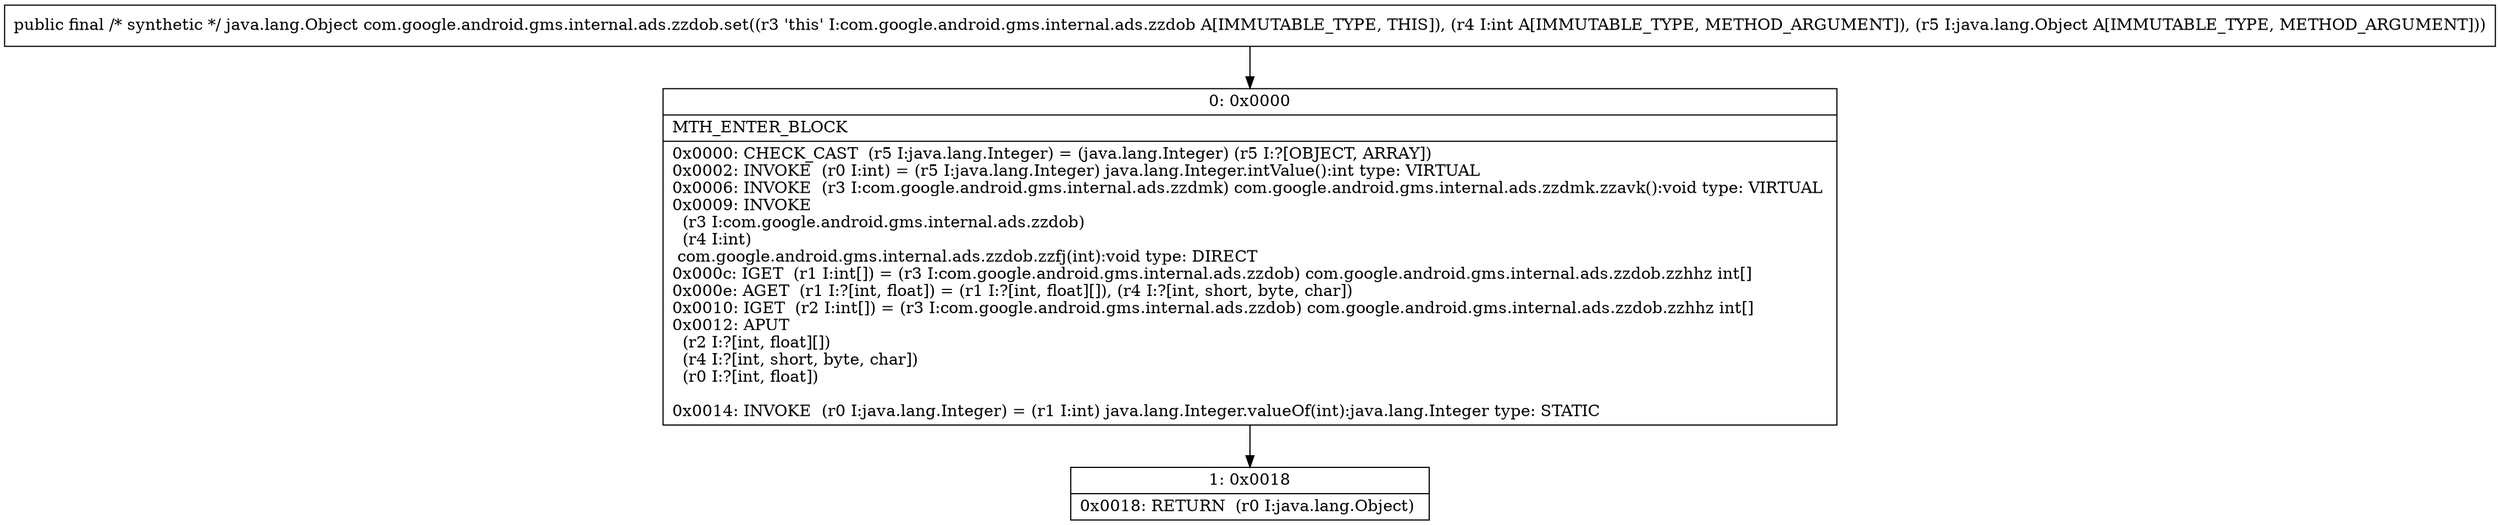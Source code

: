 digraph "CFG forcom.google.android.gms.internal.ads.zzdob.set(ILjava\/lang\/Object;)Ljava\/lang\/Object;" {
Node_0 [shape=record,label="{0\:\ 0x0000|MTH_ENTER_BLOCK\l|0x0000: CHECK_CAST  (r5 I:java.lang.Integer) = (java.lang.Integer) (r5 I:?[OBJECT, ARRAY]) \l0x0002: INVOKE  (r0 I:int) = (r5 I:java.lang.Integer) java.lang.Integer.intValue():int type: VIRTUAL \l0x0006: INVOKE  (r3 I:com.google.android.gms.internal.ads.zzdmk) com.google.android.gms.internal.ads.zzdmk.zzavk():void type: VIRTUAL \l0x0009: INVOKE  \l  (r3 I:com.google.android.gms.internal.ads.zzdob)\l  (r4 I:int)\l com.google.android.gms.internal.ads.zzdob.zzfj(int):void type: DIRECT \l0x000c: IGET  (r1 I:int[]) = (r3 I:com.google.android.gms.internal.ads.zzdob) com.google.android.gms.internal.ads.zzdob.zzhhz int[] \l0x000e: AGET  (r1 I:?[int, float]) = (r1 I:?[int, float][]), (r4 I:?[int, short, byte, char]) \l0x0010: IGET  (r2 I:int[]) = (r3 I:com.google.android.gms.internal.ads.zzdob) com.google.android.gms.internal.ads.zzdob.zzhhz int[] \l0x0012: APUT  \l  (r2 I:?[int, float][])\l  (r4 I:?[int, short, byte, char])\l  (r0 I:?[int, float])\l \l0x0014: INVOKE  (r0 I:java.lang.Integer) = (r1 I:int) java.lang.Integer.valueOf(int):java.lang.Integer type: STATIC \l}"];
Node_1 [shape=record,label="{1\:\ 0x0018|0x0018: RETURN  (r0 I:java.lang.Object) \l}"];
MethodNode[shape=record,label="{public final \/* synthetic *\/ java.lang.Object com.google.android.gms.internal.ads.zzdob.set((r3 'this' I:com.google.android.gms.internal.ads.zzdob A[IMMUTABLE_TYPE, THIS]), (r4 I:int A[IMMUTABLE_TYPE, METHOD_ARGUMENT]), (r5 I:java.lang.Object A[IMMUTABLE_TYPE, METHOD_ARGUMENT])) }"];
MethodNode -> Node_0;
Node_0 -> Node_1;
}

